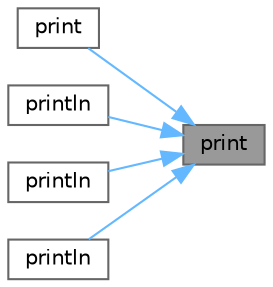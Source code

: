 digraph "print"
{
 // LATEX_PDF_SIZE
  bgcolor="transparent";
  edge [fontname=Helvetica,fontsize=10,labelfontname=Helvetica,labelfontsize=10];
  node [fontname=Helvetica,fontsize=10,shape=box,height=0.2,width=0.4];
  rankdir="RL";
  Node1 [id="Node000001",label="print",height=0.2,width=0.4,color="gray40", fillcolor="grey60", style="filled", fontcolor="black",tooltip=" "];
  Node1 -> Node2 [id="edge1_Node000001_Node000002",dir="back",color="steelblue1",style="solid",tooltip=" "];
  Node2 [id="Node000002",label="print",height=0.2,width=0.4,color="grey40", fillcolor="white", style="filled",URL="$bundled_2xchar_8h.html#a1268fe88dd8060d6ae6153b1f631d577",tooltip=" "];
  Node1 -> Node3 [id="edge2_Node000001_Node000003",dir="back",color="steelblue1",style="solid",tooltip=" "];
  Node3 [id="Node000003",label="println",height=0.2,width=0.4,color="grey40", fillcolor="white", style="filled",URL="$bundled_2xchar_8h.html#ae9ad3c88371c3da6ab2ba8018d430882",tooltip=" "];
  Node1 -> Node4 [id="edge3_Node000001_Node000004",dir="back",color="steelblue1",style="solid",tooltip=" "];
  Node4 [id="Node000004",label="println",height=0.2,width=0.4,color="grey40", fillcolor="white", style="filled",URL="$bundled_2xchar_8h.html#acebfd16284ebbc69157689be7c0f7a0e",tooltip=" "];
  Node1 -> Node5 [id="edge4_Node000001_Node000005",dir="back",color="steelblue1",style="solid",tooltip=" "];
  Node5 [id="Node000005",label="println",height=0.2,width=0.4,color="grey40", fillcolor="white", style="filled",URL="$bundled_2xchar_8h.html#a5d0d43283dd068135d7fcfb4a00c39f9",tooltip=" "];
}
